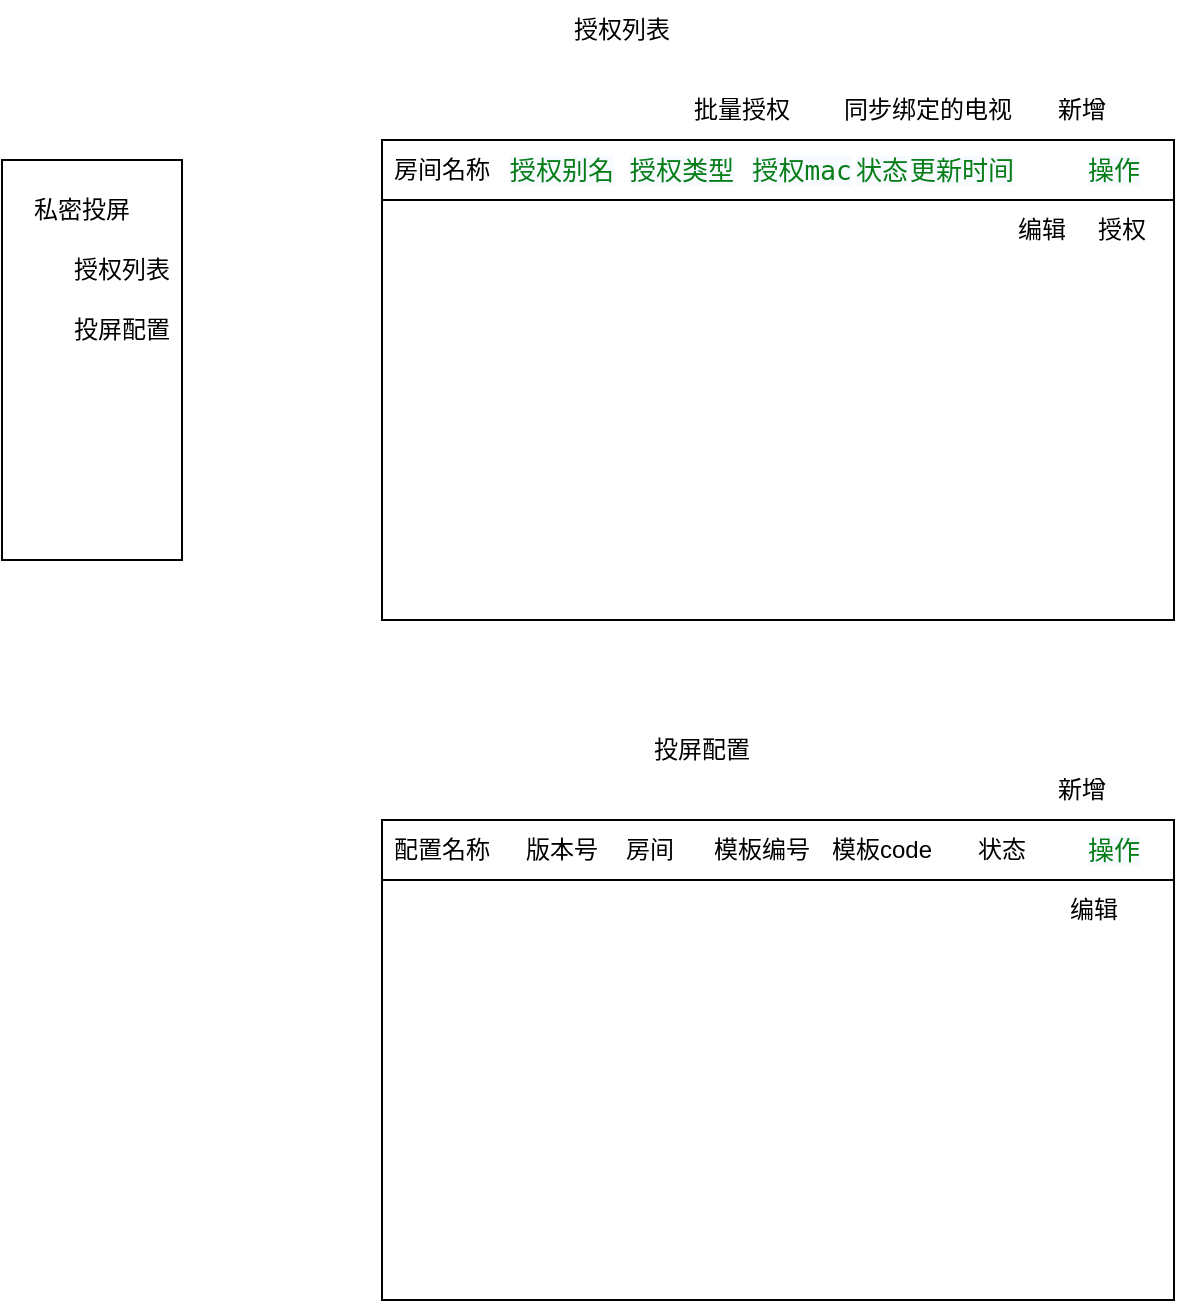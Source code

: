 <mxfile version="26.1.1">
  <diagram name="第 1 页" id="t40axyAxqFmYoDBcP14O">
    <mxGraphModel dx="794" dy="454" grid="1" gridSize="10" guides="1" tooltips="1" connect="1" arrows="1" fold="1" page="1" pageScale="1" pageWidth="827" pageHeight="1169" math="0" shadow="0">
      <root>
        <mxCell id="0" />
        <mxCell id="1" parent="0" />
        <mxCell id="Mu4Yu6SJkgnIUBTmuAtY-1" value="" style="rounded=0;whiteSpace=wrap;html=1;" vertex="1" parent="1">
          <mxGeometry x="60" y="100" width="90" height="200" as="geometry" />
        </mxCell>
        <mxCell id="Mu4Yu6SJkgnIUBTmuAtY-3" value="私密投屏" style="text;html=1;align=center;verticalAlign=middle;whiteSpace=wrap;rounded=0;" vertex="1" parent="1">
          <mxGeometry x="70" y="110" width="60" height="30" as="geometry" />
        </mxCell>
        <mxCell id="Mu4Yu6SJkgnIUBTmuAtY-4" value="授权列表" style="text;html=1;align=center;verticalAlign=middle;whiteSpace=wrap;rounded=0;" vertex="1" parent="1">
          <mxGeometry x="90" y="140" width="60" height="30" as="geometry" />
        </mxCell>
        <mxCell id="Mu4Yu6SJkgnIUBTmuAtY-5" value="投屏配置" style="text;html=1;align=center;verticalAlign=middle;whiteSpace=wrap;rounded=0;" vertex="1" parent="1">
          <mxGeometry x="90" y="170" width="60" height="30" as="geometry" />
        </mxCell>
        <mxCell id="Mu4Yu6SJkgnIUBTmuAtY-6" value="" style="rounded=0;whiteSpace=wrap;html=1;" vertex="1" parent="1">
          <mxGeometry x="250" y="90" width="396" height="240" as="geometry" />
        </mxCell>
        <mxCell id="Mu4Yu6SJkgnIUBTmuAtY-7" value="授权列表" style="text;html=1;align=center;verticalAlign=middle;whiteSpace=wrap;rounded=0;" vertex="1" parent="1">
          <mxGeometry x="340" y="20" width="60" height="30" as="geometry" />
        </mxCell>
        <mxCell id="Mu4Yu6SJkgnIUBTmuAtY-8" value="" style="rounded=0;whiteSpace=wrap;html=1;" vertex="1" parent="1">
          <mxGeometry x="250" y="90" width="396" height="30" as="geometry" />
        </mxCell>
        <mxCell id="Mu4Yu6SJkgnIUBTmuAtY-9" value="房间名称" style="text;html=1;align=center;verticalAlign=middle;whiteSpace=wrap;rounded=0;" vertex="1" parent="1">
          <mxGeometry x="250" y="90" width="60" height="30" as="geometry" />
        </mxCell>
        <mxCell id="Mu4Yu6SJkgnIUBTmuAtY-10" value="&lt;pre style=&quot;background-color:#ffffff;color:#080808;font-family:&#39;宋体&#39;,monospace;font-size:9.8pt;&quot;&gt;&lt;span style=&quot;color:#067d17;background-color:#f7faff;&quot;&gt;授权别名&lt;/span&gt;&lt;/pre&gt;" style="text;html=1;align=center;verticalAlign=middle;whiteSpace=wrap;rounded=0;" vertex="1" parent="1">
          <mxGeometry x="310" y="90" width="60" height="30" as="geometry" />
        </mxCell>
        <mxCell id="Mu4Yu6SJkgnIUBTmuAtY-11" value="&lt;pre style=&quot;background-color: rgb(255, 255, 255); color: rgb(8, 8, 8); font-family: 宋体, monospace; font-size: 9.8pt;&quot;&gt;&lt;pre style=&quot;font-family: 宋体, monospace; font-size: 9.8pt;&quot;&gt;&lt;span style=&quot;color:#067d17;background-color:#f7faff;&quot;&gt;授权类型&lt;/span&gt;&lt;/pre&gt;&lt;/pre&gt;" style="text;html=1;align=center;verticalAlign=middle;whiteSpace=wrap;rounded=0;" vertex="1" parent="1">
          <mxGeometry x="370" y="90" width="60" height="30" as="geometry" />
        </mxCell>
        <mxCell id="Mu4Yu6SJkgnIUBTmuAtY-12" value="&lt;pre style=&quot;background-color: rgb(255, 255, 255); color: rgb(8, 8, 8); font-family: 宋体, monospace; font-size: 9.8pt;&quot;&gt;&lt;pre style=&quot;font-family: 宋体, monospace; font-size: 9.8pt;&quot;&gt;&lt;span style=&quot;color:#067d17;background-color:#f7faff;&quot;&gt;授权mac&lt;/span&gt;&lt;/pre&gt;&lt;/pre&gt;" style="text;html=1;align=center;verticalAlign=middle;whiteSpace=wrap;rounded=0;" vertex="1" parent="1">
          <mxGeometry x="430" y="90" width="60" height="30" as="geometry" />
        </mxCell>
        <mxCell id="Mu4Yu6SJkgnIUBTmuAtY-13" value="&lt;pre style=&quot;font-family: 宋体, monospace; font-size: 9.8pt; background-color: rgb(255, 255, 255); color: rgb(8, 8, 8);&quot;&gt;&lt;pre style=&quot;font-family: 宋体, monospace; font-size: 9.8pt;&quot;&gt;&lt;font color=&quot;#067d17&quot;&gt;&lt;span style=&quot;background-color: rgb(247, 250, 255);&quot;&gt;状态&lt;/span&gt;&lt;/font&gt;&lt;/pre&gt;&lt;/pre&gt;" style="text;html=1;align=center;verticalAlign=middle;whiteSpace=wrap;rounded=0;" vertex="1" parent="1">
          <mxGeometry x="470" y="90" width="60" height="30" as="geometry" />
        </mxCell>
        <mxCell id="Mu4Yu6SJkgnIUBTmuAtY-14" value="&lt;pre style=&quot;font-family: 宋体, monospace; font-size: 9.8pt; background-color: rgb(255, 255, 255); color: rgb(8, 8, 8);&quot;&gt;&lt;pre style=&quot;font-family: 宋体, monospace; font-size: 9.8pt;&quot;&gt;&lt;font color=&quot;#067d17&quot;&gt;&lt;span style=&quot;background-color: rgb(247, 250, 255);&quot;&gt;操作&lt;/span&gt;&lt;/font&gt;&lt;/pre&gt;&lt;/pre&gt;" style="text;html=1;align=center;verticalAlign=middle;whiteSpace=wrap;rounded=0;" vertex="1" parent="1">
          <mxGeometry x="586" y="90" width="60" height="30" as="geometry" />
        </mxCell>
        <mxCell id="Mu4Yu6SJkgnIUBTmuAtY-15" value="新增" style="text;html=1;align=center;verticalAlign=middle;whiteSpace=wrap;rounded=0;" vertex="1" parent="1">
          <mxGeometry x="570" y="60" width="60" height="30" as="geometry" />
        </mxCell>
        <mxCell id="Mu4Yu6SJkgnIUBTmuAtY-16" value="同步绑定的电视" style="text;html=1;align=center;verticalAlign=middle;whiteSpace=wrap;rounded=0;" vertex="1" parent="1">
          <mxGeometry x="470" y="60" width="106" height="30" as="geometry" />
        </mxCell>
        <mxCell id="Mu4Yu6SJkgnIUBTmuAtY-19" value="编辑" style="text;html=1;align=center;verticalAlign=middle;whiteSpace=wrap;rounded=0;" vertex="1" parent="1">
          <mxGeometry x="550" y="120" width="60" height="30" as="geometry" />
        </mxCell>
        <mxCell id="Mu4Yu6SJkgnIUBTmuAtY-20" value="" style="rounded=0;whiteSpace=wrap;html=1;" vertex="1" parent="1">
          <mxGeometry x="250" y="430" width="396" height="240" as="geometry" />
        </mxCell>
        <mxCell id="Mu4Yu6SJkgnIUBTmuAtY-21" value="投屏配置" style="text;html=1;align=center;verticalAlign=middle;whiteSpace=wrap;rounded=0;" vertex="1" parent="1">
          <mxGeometry x="380" y="380" width="60" height="30" as="geometry" />
        </mxCell>
        <mxCell id="Mu4Yu6SJkgnIUBTmuAtY-22" value="" style="rounded=0;whiteSpace=wrap;html=1;" vertex="1" parent="1">
          <mxGeometry x="250" y="430" width="396" height="30" as="geometry" />
        </mxCell>
        <mxCell id="Mu4Yu6SJkgnIUBTmuAtY-23" value="配置名称" style="text;html=1;align=center;verticalAlign=middle;whiteSpace=wrap;rounded=0;" vertex="1" parent="1">
          <mxGeometry x="250" y="430" width="60" height="30" as="geometry" />
        </mxCell>
        <mxCell id="Mu4Yu6SJkgnIUBTmuAtY-28" value="&lt;pre style=&quot;font-family: 宋体, monospace; font-size: 9.8pt; background-color: rgb(255, 255, 255); color: rgb(8, 8, 8);&quot;&gt;&lt;pre style=&quot;font-family: 宋体, monospace; font-size: 9.8pt;&quot;&gt;&lt;font color=&quot;#067d17&quot;&gt;&lt;span style=&quot;background-color: rgb(247, 250, 255);&quot;&gt;操作&lt;/span&gt;&lt;/font&gt;&lt;/pre&gt;&lt;/pre&gt;" style="text;html=1;align=center;verticalAlign=middle;whiteSpace=wrap;rounded=0;" vertex="1" parent="1">
          <mxGeometry x="586" y="430" width="60" height="30" as="geometry" />
        </mxCell>
        <mxCell id="Mu4Yu6SJkgnIUBTmuAtY-32" value="编辑" style="text;html=1;align=center;verticalAlign=middle;whiteSpace=wrap;rounded=0;" vertex="1" parent="1">
          <mxGeometry x="576" y="460" width="60" height="30" as="geometry" />
        </mxCell>
        <mxCell id="Mu4Yu6SJkgnIUBTmuAtY-33" value="新增" style="text;html=1;align=center;verticalAlign=middle;whiteSpace=wrap;rounded=0;" vertex="1" parent="1">
          <mxGeometry x="570" y="400" width="60" height="30" as="geometry" />
        </mxCell>
        <mxCell id="Mu4Yu6SJkgnIUBTmuAtY-34" value="版本号" style="text;html=1;align=center;verticalAlign=middle;whiteSpace=wrap;rounded=0;" vertex="1" parent="1">
          <mxGeometry x="310" y="430" width="60" height="30" as="geometry" />
        </mxCell>
        <mxCell id="Mu4Yu6SJkgnIUBTmuAtY-35" value="房间" style="text;html=1;align=center;verticalAlign=middle;whiteSpace=wrap;rounded=0;" vertex="1" parent="1">
          <mxGeometry x="354" y="430" width="60" height="30" as="geometry" />
        </mxCell>
        <mxCell id="Mu4Yu6SJkgnIUBTmuAtY-36" value="模板编号" style="text;html=1;align=center;verticalAlign=middle;whiteSpace=wrap;rounded=0;" vertex="1" parent="1">
          <mxGeometry x="410" y="430" width="60" height="30" as="geometry" />
        </mxCell>
        <mxCell id="Mu4Yu6SJkgnIUBTmuAtY-37" value="模板code" style="text;html=1;align=center;verticalAlign=middle;whiteSpace=wrap;rounded=0;" vertex="1" parent="1">
          <mxGeometry x="470" y="430" width="60" height="30" as="geometry" />
        </mxCell>
        <mxCell id="Mu4Yu6SJkgnIUBTmuAtY-38" value="状态" style="text;html=1;align=center;verticalAlign=middle;whiteSpace=wrap;rounded=0;" vertex="1" parent="1">
          <mxGeometry x="530" y="430" width="60" height="30" as="geometry" />
        </mxCell>
        <mxCell id="Mu4Yu6SJkgnIUBTmuAtY-40" value="批量授权" style="text;html=1;align=center;verticalAlign=middle;whiteSpace=wrap;rounded=0;" vertex="1" parent="1">
          <mxGeometry x="400" y="60" width="60" height="30" as="geometry" />
        </mxCell>
        <mxCell id="Mu4Yu6SJkgnIUBTmuAtY-41" value="&lt;pre style=&quot;font-family: 宋体, monospace; font-size: 9.8pt; background-color: rgb(255, 255, 255); color: rgb(8, 8, 8);&quot;&gt;&lt;pre style=&quot;font-family: 宋体, monospace; font-size: 9.8pt;&quot;&gt;&lt;font color=&quot;#067d17&quot;&gt;&lt;span style=&quot;background-color: rgb(247, 250, 255);&quot;&gt;更新时间&lt;/span&gt;&lt;/font&gt;&lt;/pre&gt;&lt;/pre&gt;" style="text;html=1;align=center;verticalAlign=middle;whiteSpace=wrap;rounded=0;" vertex="1" parent="1">
          <mxGeometry x="510" y="90" width="60" height="30" as="geometry" />
        </mxCell>
        <mxCell id="Mu4Yu6SJkgnIUBTmuAtY-42" value="授权" style="text;html=1;align=center;verticalAlign=middle;whiteSpace=wrap;rounded=0;" vertex="1" parent="1">
          <mxGeometry x="590" y="120" width="60" height="30" as="geometry" />
        </mxCell>
      </root>
    </mxGraphModel>
  </diagram>
</mxfile>
